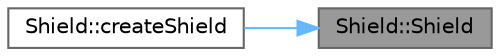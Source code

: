 digraph "Shield::Shield"
{
 // LATEX_PDF_SIZE
  bgcolor="transparent";
  edge [fontname=Helvetica,fontsize=10,labelfontname=Helvetica,labelfontsize=10];
  node [fontname=Helvetica,fontsize=10,shape=box,height=0.2,width=0.4];
  rankdir="RL";
  Node1 [id="Node000001",label="Shield::Shield",height=0.2,width=0.4,color="gray40", fillcolor="grey60", style="filled", fontcolor="black",tooltip="Default Constructor for the Shield object."];
  Node1 -> Node2 [id="edge2_Node000001_Node000002",dir="back",color="steelblue1",style="solid",tooltip=" "];
  Node2 [id="Node000002",label="Shield::createShield",height=0.2,width=0.4,color="grey40", fillcolor="white", style="filled",URL="$class_shield.html#a7e2739124ff3c3d49b9e40ee153fdaff",tooltip="Method to create a Shield object with random attributes."];
}
